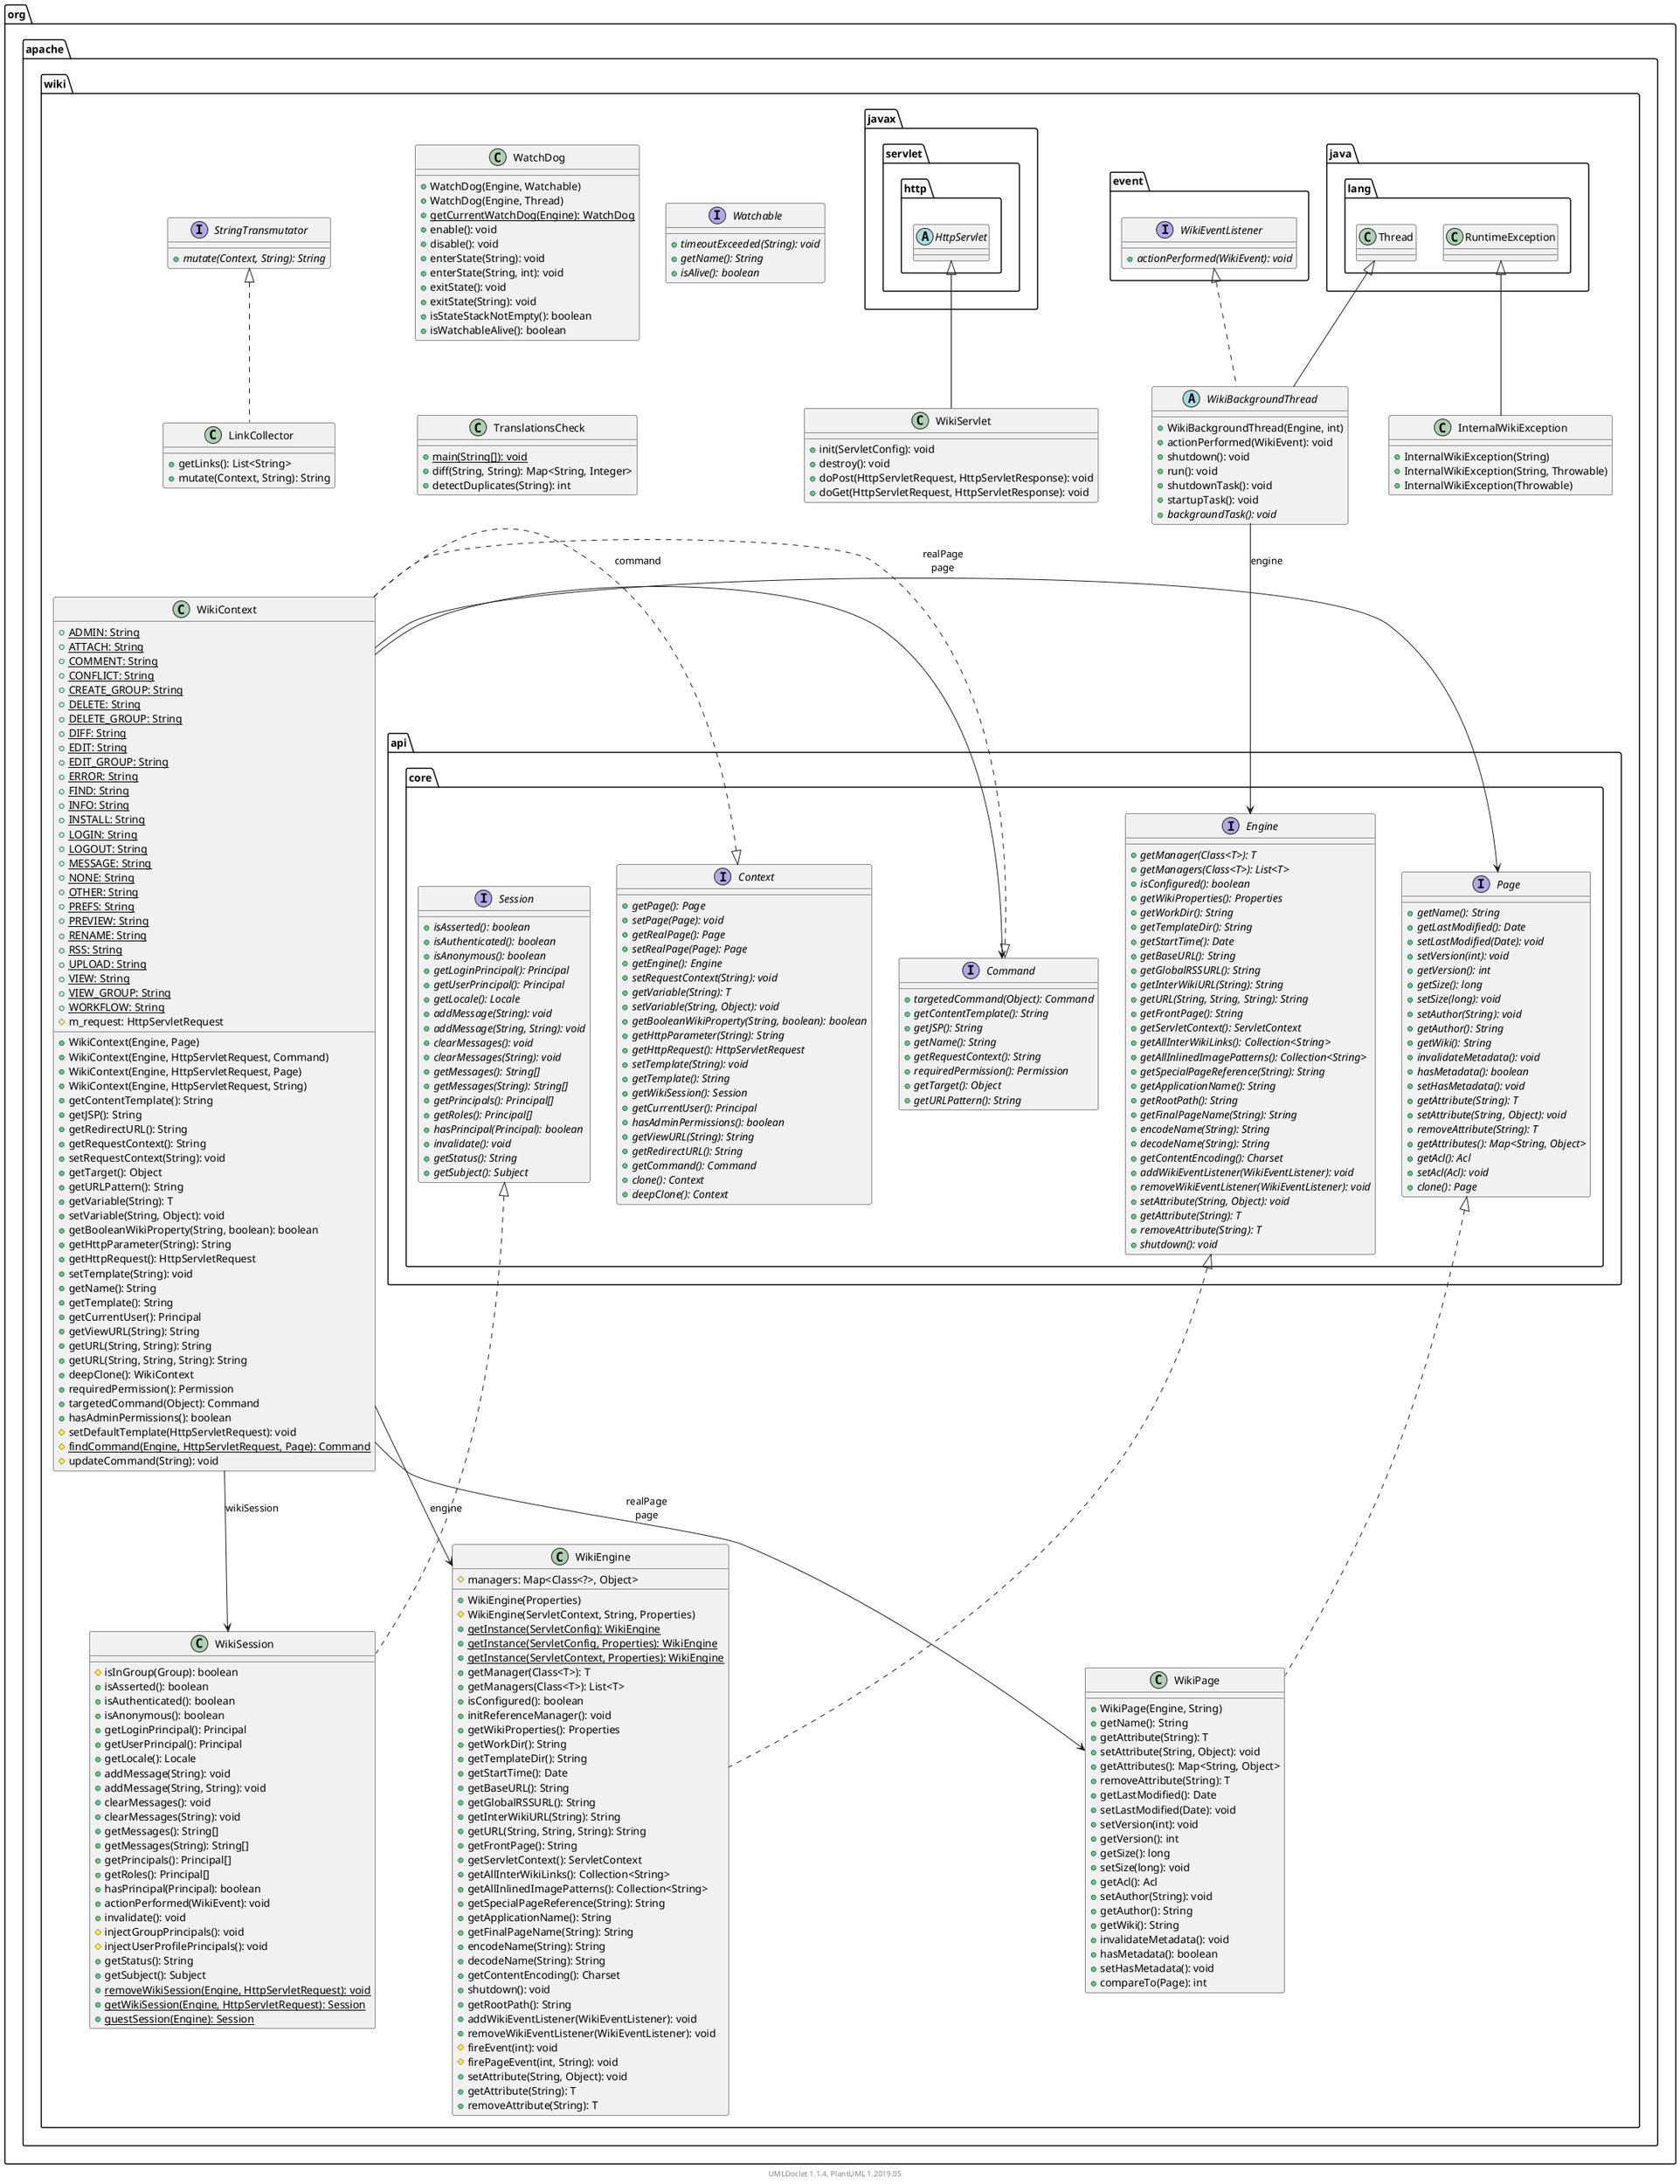 @startuml

    namespace org.apache.wiki {

        class WikiSession [[WikiSession.html]] {
            #isInGroup(Group): boolean
            +isAsserted(): boolean
            +isAuthenticated(): boolean
            +isAnonymous(): boolean
            +getLoginPrincipal(): Principal
            +getUserPrincipal(): Principal
            +getLocale(): Locale
            +addMessage(String): void
            +addMessage(String, String): void
            +clearMessages(): void
            +clearMessages(String): void
            +getMessages(): String[]
            +getMessages(String): String[]
            +getPrincipals(): Principal[]
            +getRoles(): Principal[]
            +hasPrincipal(Principal): boolean
            +actionPerformed(WikiEvent): void
            +invalidate(): void
            #injectGroupPrincipals(): void
            #injectUserProfilePrincipals(): void
            +getStatus(): String
            +getSubject(): Subject
            {static} +removeWikiSession(Engine, HttpServletRequest): void
            {static} +getWikiSession(Engine, HttpServletRequest): Session
            {static} +guestSession(Engine): Session
        }

        abstract class WikiBackgroundThread [[WikiBackgroundThread.html]] {
            +WikiBackgroundThread(Engine, int)
            +actionPerformed(WikiEvent): void
            +shutdown(): void
            +run(): void
            +shutdownTask(): void
            +startupTask(): void
            {abstract} +backgroundTask(): void
        }

        class WikiContext [[WikiContext.html]] {
            {static} +ADMIN: String
            {static} +ATTACH: String
            {static} +COMMENT: String
            {static} +CONFLICT: String
            {static} +CREATE_GROUP: String
            {static} +DELETE: String
            {static} +DELETE_GROUP: String
            {static} +DIFF: String
            {static} +EDIT: String
            {static} +EDIT_GROUP: String
            {static} +ERROR: String
            {static} +FIND: String
            {static} +INFO: String
            {static} +INSTALL: String
            {static} +LOGIN: String
            {static} +LOGOUT: String
            {static} +MESSAGE: String
            {static} +NONE: String
            {static} +OTHER: String
            {static} +PREFS: String
            {static} +PREVIEW: String
            {static} +RENAME: String
            {static} +RSS: String
            {static} +UPLOAD: String
            {static} +VIEW: String
            {static} +VIEW_GROUP: String
            {static} +WORKFLOW: String
            #m_request: HttpServletRequest
            +WikiContext(Engine, Page)
            +WikiContext(Engine, HttpServletRequest, Command)
            +WikiContext(Engine, HttpServletRequest, Page)
            +WikiContext(Engine, HttpServletRequest, String)
            +getContentTemplate(): String
            +getJSP(): String
            +getRedirectURL(): String
            +getRequestContext(): String
            +setRequestContext(String): void
            +getTarget(): Object
            +getURLPattern(): String
            +getVariable(String): T
            +setVariable(String, Object): void
            +getBooleanWikiProperty(String, boolean): boolean
            +getHttpParameter(String): String
            +getHttpRequest(): HttpServletRequest
            +setTemplate(String): void
            +getName(): String
            +getTemplate(): String
            +getCurrentUser(): Principal
            +getViewURL(String): String
            +getURL(String, String): String
            +getURL(String, String, String): String
            +deepClone(): WikiContext
            +requiredPermission(): Permission
            +targetedCommand(Object): Command
            +hasAdminPermissions(): boolean
            #setDefaultTemplate(HttpServletRequest): void
            {static} #findCommand(Engine, HttpServletRequest, Page): Command
            #updateCommand(String): void
        }

        class WatchDog [[WatchDog.html]] {
            +WatchDog(Engine, Watchable)
            +WatchDog(Engine, Thread)
            {static} +getCurrentWatchDog(Engine): WatchDog
            +enable(): void
            +disable(): void
            +enterState(String): void
            +enterState(String, int): void
            +exitState(): void
            +exitState(String): void
            +isStateStackNotEmpty(): boolean
            +isWatchableAlive(): boolean
        }

        interface Watchable [[Watchable.html]] {
            {abstract} +timeoutExceeded(String): void
            {abstract} +getName(): String
            {abstract} +isAlive(): boolean
        }

        class InternalWikiException [[InternalWikiException.html]] {
            +InternalWikiException(String)
            +InternalWikiException(String, Throwable)
            +InternalWikiException(Throwable)
        }

        class WikiServlet [[WikiServlet.html]] {
            +init(ServletConfig): void
            +destroy(): void
            +doPost(HttpServletRequest, HttpServletResponse): void
            +doGet(HttpServletRequest, HttpServletResponse): void
        }

        class LinkCollector [[LinkCollector.html]] {
            +getLinks(): List<String>
            +mutate(Context, String): String
        }

        class WikiEngine [[WikiEngine.html]] {
            #managers: Map<Class<?>, Object>
            +WikiEngine(Properties)
            #WikiEngine(ServletContext, String, Properties)
            {static} +getInstance(ServletConfig): WikiEngine
            {static} +getInstance(ServletConfig, Properties): WikiEngine
            {static} +getInstance(ServletContext, Properties): WikiEngine
            +getManager(Class<T>): T
            +getManagers(Class<T>): List<T>
            +isConfigured(): boolean
            +initReferenceManager(): void
            +getWikiProperties(): Properties
            +getWorkDir(): String
            +getTemplateDir(): String
            +getStartTime(): Date
            +getBaseURL(): String
            +getGlobalRSSURL(): String
            +getInterWikiURL(String): String
            +getURL(String, String, String): String
            +getFrontPage(): String
            +getServletContext(): ServletContext
            +getAllInterWikiLinks(): Collection<String>
            +getAllInlinedImagePatterns(): Collection<String>
            +getSpecialPageReference(String): String
            +getApplicationName(): String
            +getFinalPageName(String): String
            +encodeName(String): String
            +decodeName(String): String
            +getContentEncoding(): Charset
            +shutdown(): void
            +getRootPath(): String
            +addWikiEventListener(WikiEventListener): void
            +removeWikiEventListener(WikiEventListener): void
            #fireEvent(int): void
            #firePageEvent(int, String): void
            +setAttribute(String, Object): void
            +getAttribute(String): T
            +removeAttribute(String): T
        }

        class WikiPage [[WikiPage.html]] {
            +WikiPage(Engine, String)
            +getName(): String
            +getAttribute(String): T
            +setAttribute(String, Object): void
            +getAttributes(): Map<String, Object>
            +removeAttribute(String): T
            +getLastModified(): Date
            +setLastModified(Date): void
            +setVersion(int): void
            +getVersion(): int
            +getSize(): long
            +setSize(long): void
            +getAcl(): Acl
            +setAuthor(String): void
            +getAuthor(): String
            +getWiki(): String
            +invalidateMetadata(): void
            +hasMetadata(): boolean
            +setHasMetadata(): void
            +compareTo(Page): int
        }

        interface StringTransmutator [[StringTransmutator.html]] {
            {abstract} +mutate(Context, String): String
        }

        class TranslationsCheck [[TranslationsCheck.html]] {
            {static} +main(String[]): void
            +diff(String, String): Map<String, Integer>
            +detectDuplicates(String): int
        }

        interface org.apache.wiki.api.core.Session {
            {abstract} +isAsserted(): boolean
            {abstract} +isAuthenticated(): boolean
            {abstract} +isAnonymous(): boolean
            {abstract} +getLoginPrincipal(): Principal
            {abstract} +getUserPrincipal(): Principal
            {abstract} +getLocale(): Locale
            {abstract} +addMessage(String): void
            {abstract} +addMessage(String, String): void
            {abstract} +clearMessages(): void
            {abstract} +clearMessages(String): void
            {abstract} +getMessages(): String[]
            {abstract} +getMessages(String): String[]
            {abstract} +getPrincipals(): Principal[]
            {abstract} +getRoles(): Principal[]
            {abstract} +hasPrincipal(Principal): boolean
            {abstract} +invalidate(): void
            {abstract} +getStatus(): String
            {abstract} +getSubject(): Subject
        }
        org.apache.wiki.api.core.Session <|.. WikiSession

        class java.lang.Thread
        java.lang.Thread <|-- WikiBackgroundThread

        interface org.apache.wiki.event.WikiEventListener {
            {abstract} +actionPerformed(WikiEvent): void
        }
        org.apache.wiki.event.WikiEventListener <|.. WikiBackgroundThread

        interface org.apache.wiki.api.core.Context {
            {abstract} +getPage(): Page
            {abstract} +setPage(Page): void
            {abstract} +getRealPage(): Page
            {abstract} +setRealPage(Page): Page
            {abstract} +getEngine(): Engine
            {abstract} +setRequestContext(String): void
            {abstract} +getVariable(String): T
            {abstract} +setVariable(String, Object): void
            {abstract} +getBooleanWikiProperty(String, boolean): boolean
            {abstract} +getHttpParameter(String): String
            {abstract} +getHttpRequest(): HttpServletRequest
            {abstract} +setTemplate(String): void
            {abstract} +getTemplate(): String
            {abstract} +getWikiSession(): Session
            {abstract} +getCurrentUser(): Principal
            {abstract} +hasAdminPermissions(): boolean
            {abstract} +getViewURL(String): String
            {abstract} +getRedirectURL(): String
            {abstract} +getCommand(): Command
            {abstract} +clone(): Context
            {abstract} +deepClone(): Context
        }
        org.apache.wiki.api.core.Context <|.. WikiContext

        interface org.apache.wiki.api.core.Command {
            {abstract} +targetedCommand(Object): Command
            {abstract} +getContentTemplate(): String
            {abstract} +getJSP(): String
            {abstract} +getName(): String
            {abstract} +getRequestContext(): String
            {abstract} +requiredPermission(): Permission
            {abstract} +getTarget(): Object
            {abstract} +getURLPattern(): String
        }
        org.apache.wiki.api.core.Command <|.. WikiContext

        class java.lang.RuntimeException
        java.lang.RuntimeException <|-- InternalWikiException

        abstract class javax.servlet.http.HttpServlet
        javax.servlet.http.HttpServlet <|-- WikiServlet

        StringTransmutator <|.. LinkCollector

        interface org.apache.wiki.api.core.Engine {
            {abstract} +getManager(Class<T>): T
            {abstract} +getManagers(Class<T>): List<T>
            {abstract} +isConfigured(): boolean
            {abstract} +getWikiProperties(): Properties
            {abstract} +getWorkDir(): String
            {abstract} +getTemplateDir(): String
            {abstract} +getStartTime(): Date
            {abstract} +getBaseURL(): String
            {abstract} +getGlobalRSSURL(): String
            {abstract} +getInterWikiURL(String): String
            {abstract} +getURL(String, String, String): String
            {abstract} +getFrontPage(): String
            {abstract} +getServletContext(): ServletContext
            {abstract} +getAllInterWikiLinks(): Collection<String>
            {abstract} +getAllInlinedImagePatterns(): Collection<String>
            {abstract} +getSpecialPageReference(String): String
            {abstract} +getApplicationName(): String
            {abstract} +getRootPath(): String
            {abstract} +getFinalPageName(String): String
            {abstract} +encodeName(String): String
            {abstract} +decodeName(String): String
            {abstract} +getContentEncoding(): Charset
            {abstract} +addWikiEventListener(WikiEventListener): void
            {abstract} +removeWikiEventListener(WikiEventListener): void
            {abstract} +setAttribute(String, Object): void
            {abstract} +getAttribute(String): T
            {abstract} +removeAttribute(String): T
            {abstract} +shutdown(): void
        }
        org.apache.wiki.api.core.Engine <|.. WikiEngine

        interface org.apache.wiki.api.core.Page {
            {abstract} +getName(): String
            {abstract} +getLastModified(): Date
            {abstract} +setLastModified(Date): void
            {abstract} +setVersion(int): void
            {abstract} +getVersion(): int
            {abstract} +getSize(): long
            {abstract} +setSize(long): void
            {abstract} +setAuthor(String): void
            {abstract} +getAuthor(): String
            {abstract} +getWiki(): String
            {abstract} +invalidateMetadata(): void
            {abstract} +hasMetadata(): boolean
            {abstract} +setHasMetadata(): void
            {abstract} +getAttribute(String): T
            {abstract} +setAttribute(String, Object): void
            {abstract} +removeAttribute(String): T
            {abstract} +getAttributes(): Map<String, Object>
            {abstract} +getAcl(): Acl
            {abstract} +setAcl(Acl): void
            {abstract} +clone(): Page
        }
        org.apache.wiki.api.core.Page <|.. WikiPage

        WikiBackgroundThread --> org.apache.wiki.api.core.Engine: engine

        WikiContext --> org.apache.wiki.api.core.Page: realPage\npage

        WikiContext --> WikiPage: realPage\npage

        WikiContext --> WikiEngine: engine

        WikiContext --> org.apache.wiki.api.core.Command: command

        WikiContext --> WikiSession: wikiSession

    }


    center footer UMLDoclet 1.1.4, PlantUML 1.2019.05
@enduml
